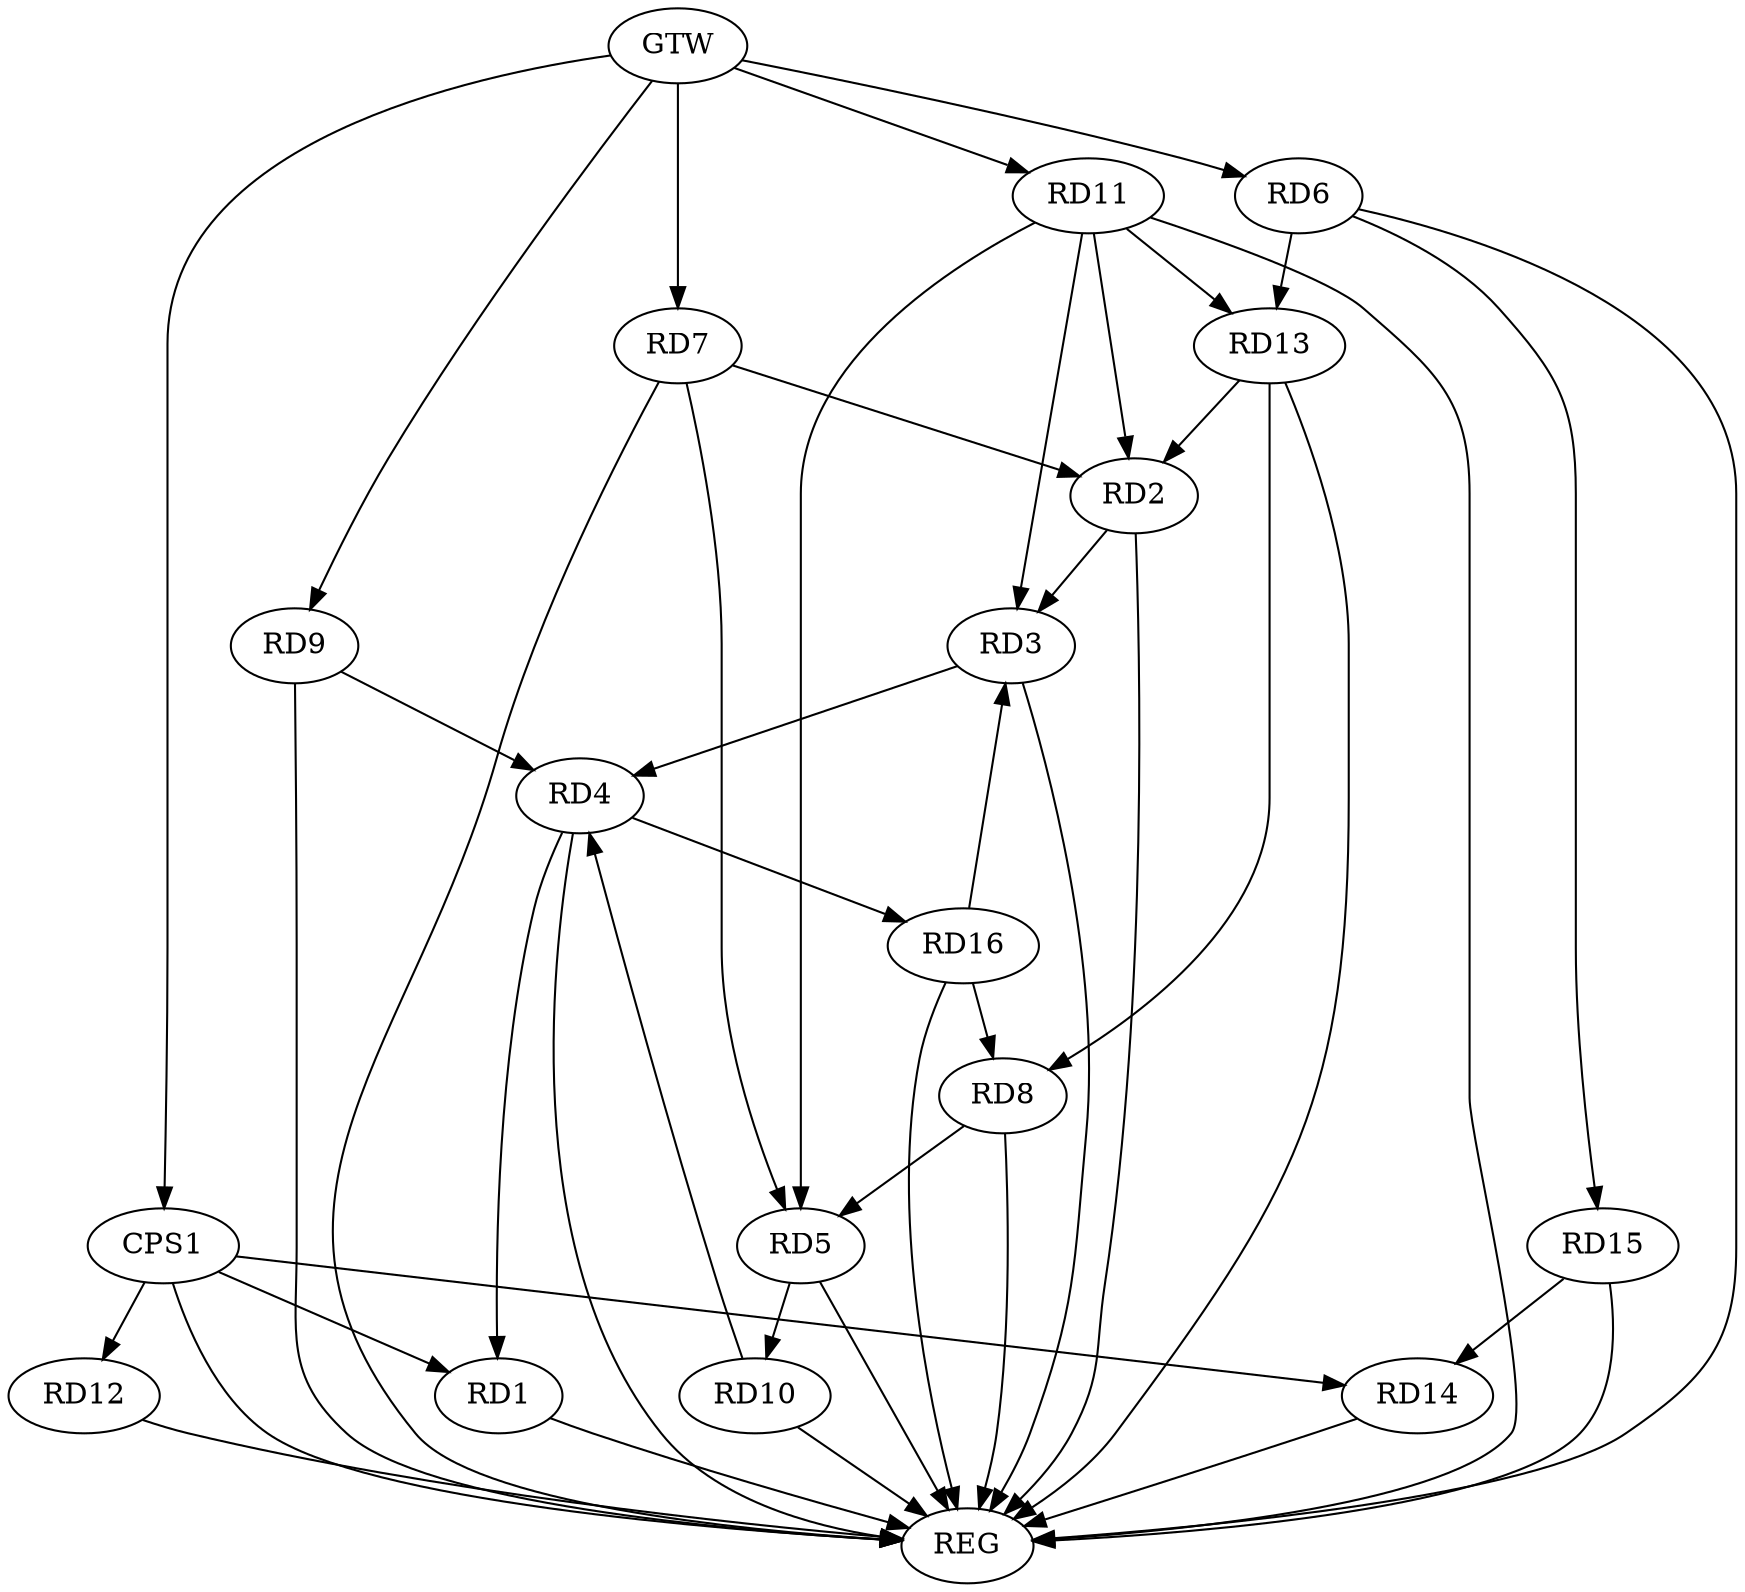 strict digraph G {
  RD1 [ label="RD1" ];
  RD2 [ label="RD2" ];
  RD3 [ label="RD3" ];
  RD4 [ label="RD4" ];
  RD5 [ label="RD5" ];
  RD6 [ label="RD6" ];
  RD7 [ label="RD7" ];
  RD8 [ label="RD8" ];
  RD9 [ label="RD9" ];
  RD10 [ label="RD10" ];
  RD11 [ label="RD11" ];
  RD12 [ label="RD12" ];
  RD13 [ label="RD13" ];
  RD14 [ label="RD14" ];
  RD15 [ label="RD15" ];
  RD16 [ label="RD16" ];
  CPS1 [ label="CPS1" ];
  GTW [ label="GTW" ];
  REG [ label="REG" ];
  RD4 -> RD1;
  RD2 -> RD3;
  RD7 -> RD2;
  RD11 -> RD2;
  RD13 -> RD2;
  RD3 -> RD4;
  RD11 -> RD3;
  RD16 -> RD3;
  RD9 -> RD4;
  RD10 -> RD4;
  RD4 -> RD16;
  RD7 -> RD5;
  RD8 -> RD5;
  RD5 -> RD10;
  RD11 -> RD5;
  RD6 -> RD13;
  RD6 -> RD15;
  RD13 -> RD8;
  RD16 -> RD8;
  RD11 -> RD13;
  RD15 -> RD14;
  CPS1 -> RD1;
  CPS1 -> RD12;
  CPS1 -> RD14;
  GTW -> RD6;
  GTW -> RD7;
  GTW -> RD9;
  GTW -> RD11;
  GTW -> CPS1;
  RD1 -> REG;
  RD2 -> REG;
  RD3 -> REG;
  RD4 -> REG;
  RD5 -> REG;
  RD6 -> REG;
  RD7 -> REG;
  RD8 -> REG;
  RD9 -> REG;
  RD10 -> REG;
  RD11 -> REG;
  RD12 -> REG;
  RD13 -> REG;
  RD14 -> REG;
  RD15 -> REG;
  RD16 -> REG;
  CPS1 -> REG;
}
